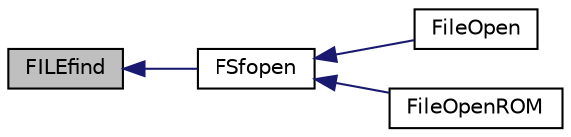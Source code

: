 digraph "FILEfind"
{
  edge [fontname="Helvetica",fontsize="10",labelfontname="Helvetica",labelfontsize="10"];
  node [fontname="Helvetica",fontsize="10",shape=record];
  rankdir="LR";
  Node1 [label="FILEfind",height=0.2,width=0.4,color="black", fillcolor="grey75", style="filled", fontcolor="black"];
  Node1 -> Node2 [dir="back",color="midnightblue",fontsize="10",style="solid",fontname="Helvetica"];
  Node2 [label="FSfopen",height=0.2,width=0.4,color="black", fillcolor="white", style="filled",URL="$_f_s_i_o_8c.html#a80780b69226fc956fb01be96e3dd4e66"];
  Node2 -> Node3 [dir="back",color="midnightblue",fontsize="10",style="solid",fontname="Helvetica"];
  Node3 [label="FileOpen",height=0.2,width=0.4,color="black", fillcolor="white", style="filled",URL="$_file_system_8c.html#aa82c8d7821c63cb52f019ffeb362c64b"];
  Node2 -> Node4 [dir="back",color="midnightblue",fontsize="10",style="solid",fontname="Helvetica"];
  Node4 [label="FileOpenROM",height=0.2,width=0.4,color="black", fillcolor="white", style="filled",URL="$_file_system_8c.html#ac74a42145bf44bfe5754a02f0b50bc55"];
}
